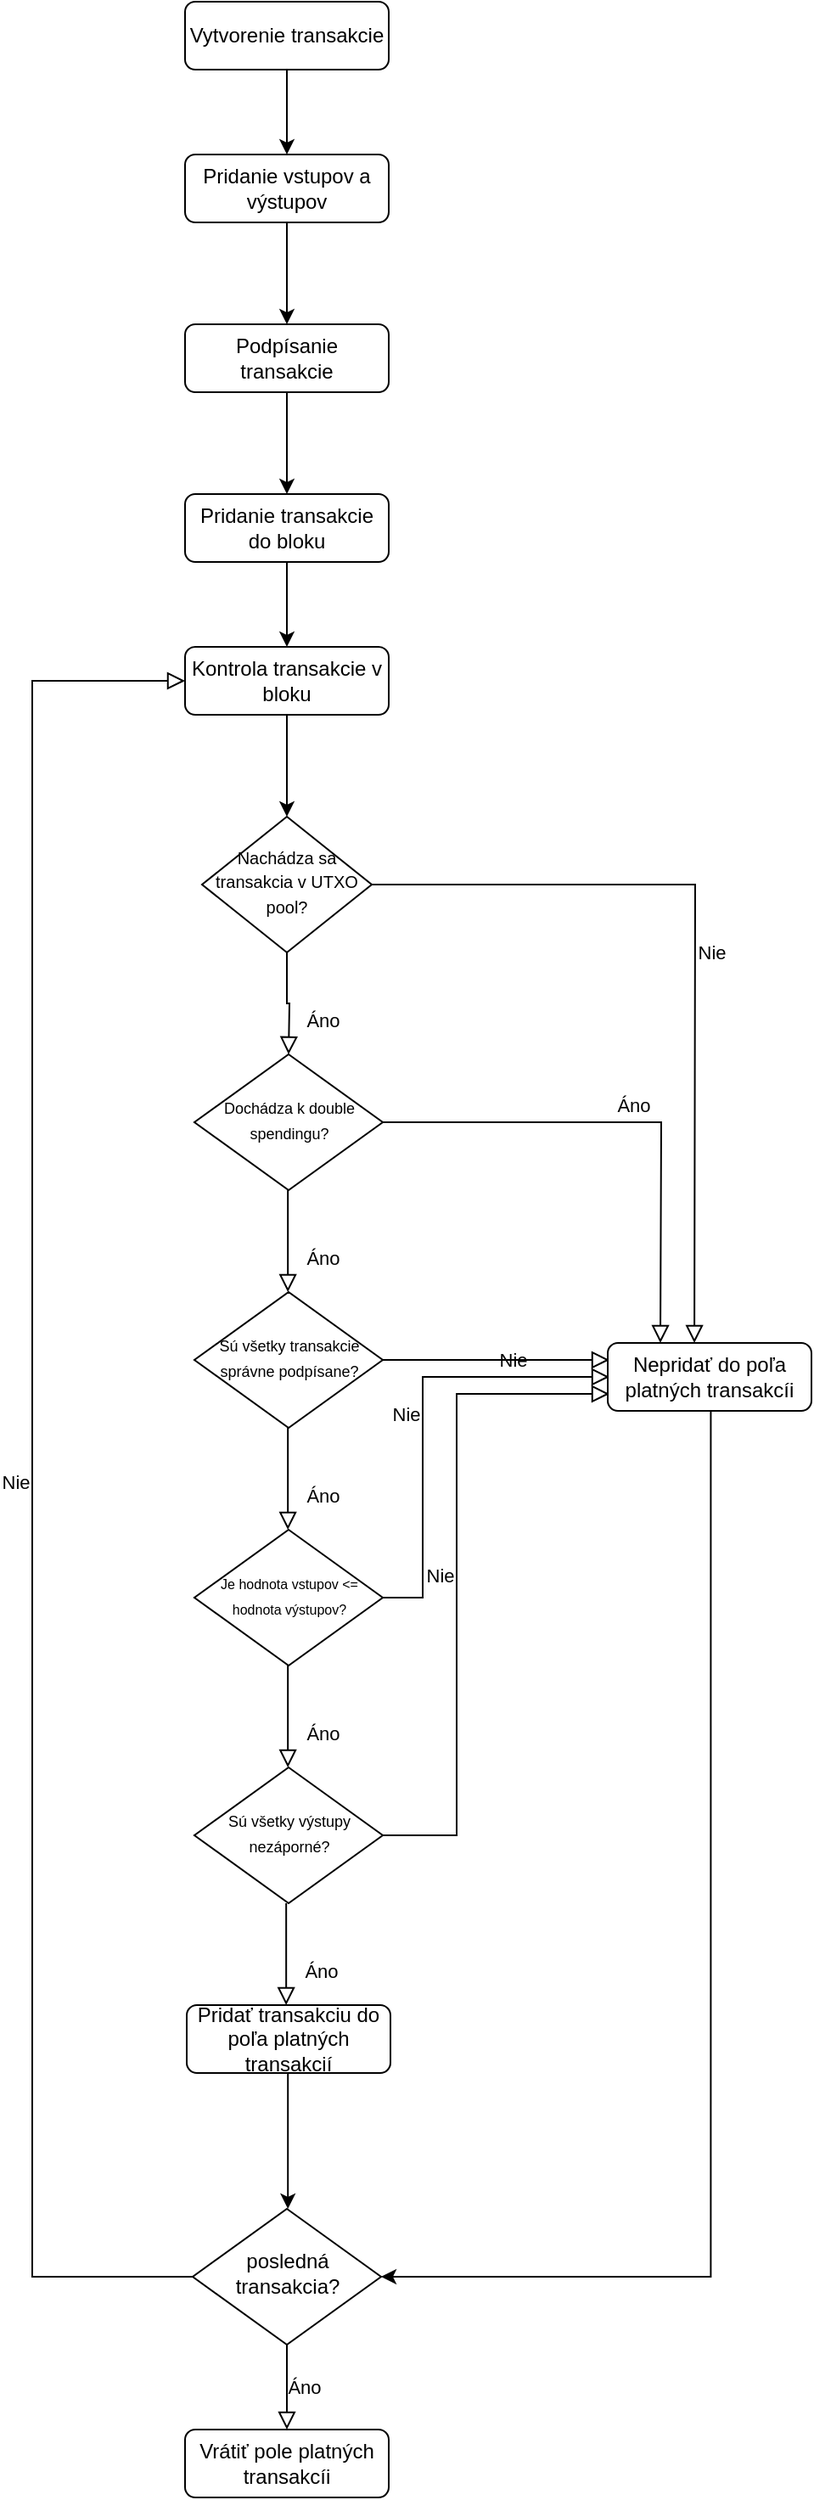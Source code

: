 <mxfile version="17.1.2" type="device"><diagram id="C5RBs43oDa-KdzZeNtuy" name="Page-1"><mxGraphModel dx="1185" dy="670" grid="1" gridSize="10" guides="1" tooltips="1" connect="1" arrows="1" fold="1" page="1" pageScale="1" pageWidth="827" pageHeight="1169" math="0" shadow="0"><root><mxCell id="WIyWlLk6GJQsqaUBKTNV-0"/><mxCell id="WIyWlLk6GJQsqaUBKTNV-1" parent="WIyWlLk6GJQsqaUBKTNV-0"/><mxCell id="-GWTjH0dF1PsqKcQYFEj-2" value="" style="edgeStyle=orthogonalEdgeStyle;rounded=0;orthogonalLoop=1;jettySize=auto;html=1;" edge="1" parent="WIyWlLk6GJQsqaUBKTNV-1" source="-GWTjH0dF1PsqKcQYFEj-3" target="-GWTjH0dF1PsqKcQYFEj-7"><mxGeometry relative="1" as="geometry"><mxPoint x="320" y="250" as="targetPoint"/></mxGeometry></mxCell><mxCell id="-GWTjH0dF1PsqKcQYFEj-3" value="Pridanie vstupov a výstupov" style="rounded=1;whiteSpace=wrap;html=1;fontSize=12;glass=0;strokeWidth=1;shadow=0;" vertex="1" parent="WIyWlLk6GJQsqaUBKTNV-1"><mxGeometry x="260" y="100" width="120" height="40" as="geometry"/></mxCell><mxCell id="-GWTjH0dF1PsqKcQYFEj-4" value="" style="edgeStyle=orthogonalEdgeStyle;rounded=0;orthogonalLoop=1;jettySize=auto;html=1;" edge="1" parent="WIyWlLk6GJQsqaUBKTNV-1" source="-GWTjH0dF1PsqKcQYFEj-5" target="-GWTjH0dF1PsqKcQYFEj-3"><mxGeometry relative="1" as="geometry"><mxPoint x="320" y="130" as="targetPoint"/></mxGeometry></mxCell><mxCell id="-GWTjH0dF1PsqKcQYFEj-5" value="Vytvorenie transakcie" style="rounded=1;whiteSpace=wrap;html=1;fontSize=12;glass=0;strokeWidth=1;shadow=0;" vertex="1" parent="WIyWlLk6GJQsqaUBKTNV-1"><mxGeometry x="260" y="10" width="120" height="40" as="geometry"/></mxCell><mxCell id="-GWTjH0dF1PsqKcQYFEj-6" value="" style="edgeStyle=orthogonalEdgeStyle;rounded=0;orthogonalLoop=1;jettySize=auto;html=1;" edge="1" parent="WIyWlLk6GJQsqaUBKTNV-1" source="-GWTjH0dF1PsqKcQYFEj-7" target="-GWTjH0dF1PsqKcQYFEj-33"><mxGeometry relative="1" as="geometry"><mxPoint x="320" y="370" as="targetPoint"/></mxGeometry></mxCell><mxCell id="-GWTjH0dF1PsqKcQYFEj-7" value="Podpísanie transakcie" style="rounded=1;whiteSpace=wrap;html=1;fontSize=12;glass=0;strokeWidth=1;shadow=0;" vertex="1" parent="WIyWlLk6GJQsqaUBKTNV-1"><mxGeometry x="260" y="200" width="120" height="40" as="geometry"/></mxCell><mxCell id="-GWTjH0dF1PsqKcQYFEj-9" value="Kontrola transakcie v bloku" style="rounded=1;whiteSpace=wrap;html=1;fontSize=12;glass=0;strokeWidth=1;shadow=0;" vertex="1" parent="WIyWlLk6GJQsqaUBKTNV-1"><mxGeometry x="260" y="390" width="120" height="40" as="geometry"/></mxCell><mxCell id="-GWTjH0dF1PsqKcQYFEj-10" value="Áno" style="edgeStyle=orthogonalEdgeStyle;rounded=0;html=1;jettySize=auto;orthogonalLoop=1;fontSize=11;endArrow=block;endFill=0;endSize=8;strokeWidth=1;shadow=0;labelBackgroundColor=none;entryX=0.5;entryY=0;entryDx=0;entryDy=0;" edge="1" parent="WIyWlLk6GJQsqaUBKTNV-1" source="-GWTjH0dF1PsqKcQYFEj-11" target="-GWTjH0dF1PsqKcQYFEj-31"><mxGeometry y="10" relative="1" as="geometry"><mxPoint as="offset"/><mxPoint x="360" y="1560" as="targetPoint"/></mxGeometry></mxCell><mxCell id="-GWTjH0dF1PsqKcQYFEj-11" value="posledná transakcia?" style="rhombus;whiteSpace=wrap;html=1;shadow=0;fontFamily=Helvetica;fontSize=12;align=center;strokeWidth=1;spacing=6;spacingTop=-4;" vertex="1" parent="WIyWlLk6GJQsqaUBKTNV-1"><mxGeometry x="264.5" y="1310" width="111" height="80" as="geometry"/></mxCell><mxCell id="-GWTjH0dF1PsqKcQYFEj-14" value="Áno" style="rounded=0;html=1;jettySize=auto;orthogonalLoop=1;fontSize=11;endArrow=block;endFill=0;endSize=8;strokeWidth=1;shadow=0;labelBackgroundColor=none;edgeStyle=orthogonalEdgeStyle;" edge="1" parent="WIyWlLk6GJQsqaUBKTNV-1" source="-GWTjH0dF1PsqKcQYFEj-16"><mxGeometry x="0.333" y="20" relative="1" as="geometry"><mxPoint as="offset"/><mxPoint x="321" y="630" as="targetPoint"/></mxGeometry></mxCell><mxCell id="-GWTjH0dF1PsqKcQYFEj-15" value="Nie" style="edgeStyle=orthogonalEdgeStyle;rounded=0;html=1;jettySize=auto;orthogonalLoop=1;fontSize=11;endArrow=block;endFill=0;endSize=8;strokeWidth=1;shadow=0;labelBackgroundColor=none;entryX=0.417;entryY=0;entryDx=0;entryDy=0;entryPerimeter=0;" edge="1" parent="WIyWlLk6GJQsqaUBKTNV-1" source="-GWTjH0dF1PsqKcQYFEj-16"><mxGeometry y="10" relative="1" as="geometry"><mxPoint as="offset"/><mxPoint x="560.04" y="800" as="targetPoint"/></mxGeometry></mxCell><mxCell id="-GWTjH0dF1PsqKcQYFEj-16" value="&lt;font style=&quot;font-size: 10px&quot;&gt;Nachádza sa transakcia v UTXO pool?&lt;/font&gt;" style="rhombus;whiteSpace=wrap;html=1;shadow=0;fontFamily=Helvetica;fontSize=12;align=center;strokeWidth=1;spacing=6;spacingTop=-4;" vertex="1" parent="WIyWlLk6GJQsqaUBKTNV-1"><mxGeometry x="270" y="490" width="100" height="80" as="geometry"/></mxCell><mxCell id="-GWTjH0dF1PsqKcQYFEj-18" value="Áno" style="edgeStyle=orthogonalEdgeStyle;rounded=0;html=1;jettySize=auto;orthogonalLoop=1;fontSize=11;endArrow=block;endFill=0;endSize=8;strokeWidth=1;shadow=0;labelBackgroundColor=none;entryX=0.25;entryY=0;entryDx=0;entryDy=0;" edge="1" parent="WIyWlLk6GJQsqaUBKTNV-1" source="-GWTjH0dF1PsqKcQYFEj-19"><mxGeometry y="10" relative="1" as="geometry"><mxPoint as="offset"/><mxPoint x="540" y="800" as="targetPoint"/></mxGeometry></mxCell><mxCell id="-GWTjH0dF1PsqKcQYFEj-19" value="&lt;font style=&quot;font-size: 9px&quot;&gt;Dochádza k double spendingu?&lt;/font&gt;" style="rhombus;whiteSpace=wrap;html=1;shadow=0;fontFamily=Helvetica;fontSize=12;align=center;strokeWidth=1;spacing=6;spacingTop=-4;" vertex="1" parent="WIyWlLk6GJQsqaUBKTNV-1"><mxGeometry x="265.5" y="630" width="111" height="80" as="geometry"/></mxCell><mxCell id="-GWTjH0dF1PsqKcQYFEj-21" value="Nie" style="edgeStyle=orthogonalEdgeStyle;rounded=0;html=1;jettySize=auto;orthogonalLoop=1;fontSize=11;endArrow=block;endFill=0;endSize=8;strokeWidth=1;shadow=0;labelBackgroundColor=none;" edge="1" parent="WIyWlLk6GJQsqaUBKTNV-1" source="-GWTjH0dF1PsqKcQYFEj-22"><mxGeometry y="10" relative="1" as="geometry"><mxPoint as="offset"/><mxPoint x="510" y="810" as="targetPoint"/></mxGeometry></mxCell><mxCell id="-GWTjH0dF1PsqKcQYFEj-22" value="&lt;font style=&quot;font-size: 9px&quot;&gt;Sú všetky transakcie správne podpísane?&lt;/font&gt;" style="rhombus;whiteSpace=wrap;html=1;shadow=0;fontFamily=Helvetica;fontSize=12;align=center;strokeWidth=1;spacing=6;spacingTop=-4;" vertex="1" parent="WIyWlLk6GJQsqaUBKTNV-1"><mxGeometry x="265.5" y="770" width="111" height="80" as="geometry"/></mxCell><mxCell id="-GWTjH0dF1PsqKcQYFEj-24" value="Nie" style="edgeStyle=orthogonalEdgeStyle;rounded=0;html=1;jettySize=auto;orthogonalLoop=1;fontSize=11;endArrow=block;endFill=0;endSize=8;strokeWidth=1;shadow=0;labelBackgroundColor=none;" edge="1" parent="WIyWlLk6GJQsqaUBKTNV-1" source="-GWTjH0dF1PsqKcQYFEj-25"><mxGeometry y="10" relative="1" as="geometry"><mxPoint as="offset"/><mxPoint x="510" y="820" as="targetPoint"/><Array as="points"><mxPoint x="400" y="950"/><mxPoint x="400" y="820"/></Array></mxGeometry></mxCell><mxCell id="-GWTjH0dF1PsqKcQYFEj-25" value="&lt;font style=&quot;font-size: 8px&quot;&gt;Je hodnota vstupov &amp;lt;= hodnota výstupov?&lt;/font&gt;" style="rhombus;whiteSpace=wrap;html=1;shadow=0;fontFamily=Helvetica;fontSize=12;align=center;strokeWidth=1;spacing=6;spacingTop=-4;" vertex="1" parent="WIyWlLk6GJQsqaUBKTNV-1"><mxGeometry x="265.5" y="910" width="111" height="80" as="geometry"/></mxCell><mxCell id="-GWTjH0dF1PsqKcQYFEj-27" value="Nie" style="edgeStyle=orthogonalEdgeStyle;rounded=0;html=1;jettySize=auto;orthogonalLoop=1;fontSize=11;endArrow=block;endFill=0;endSize=8;strokeWidth=1;shadow=0;labelBackgroundColor=none;" edge="1" parent="WIyWlLk6GJQsqaUBKTNV-1" source="-GWTjH0dF1PsqKcQYFEj-28"><mxGeometry y="10" relative="1" as="geometry"><mxPoint as="offset"/><mxPoint x="510" y="830" as="targetPoint"/><Array as="points"><mxPoint x="420" y="1090"/><mxPoint x="420" y="830"/></Array></mxGeometry></mxCell><mxCell id="-GWTjH0dF1PsqKcQYFEj-28" value="&lt;font style=&quot;font-size: 9px&quot;&gt;Sú všetky výstupy nezáporné?&lt;/font&gt;" style="rhombus;whiteSpace=wrap;html=1;shadow=0;fontFamily=Helvetica;fontSize=12;align=center;strokeWidth=1;spacing=6;spacingTop=-4;" vertex="1" parent="WIyWlLk6GJQsqaUBKTNV-1"><mxGeometry x="265.5" y="1050" width="111" height="80" as="geometry"/></mxCell><mxCell id="-GWTjH0dF1PsqKcQYFEj-29" value="Pridať transakciu do poľa platných transakcií" style="rounded=1;whiteSpace=wrap;html=1;fontSize=12;glass=0;strokeWidth=1;shadow=0;" vertex="1" parent="WIyWlLk6GJQsqaUBKTNV-1"><mxGeometry x="261" y="1190" width="120" height="40" as="geometry"/></mxCell><mxCell id="-GWTjH0dF1PsqKcQYFEj-30" value="" style="edgeStyle=orthogonalEdgeStyle;rounded=0;orthogonalLoop=1;jettySize=auto;html=1;" edge="1" parent="WIyWlLk6GJQsqaUBKTNV-1"><mxGeometry relative="1" as="geometry"><mxPoint x="320.6" y="1310" as="targetPoint"/><mxPoint x="320.6" y="1230" as="sourcePoint"/></mxGeometry></mxCell><mxCell id="-GWTjH0dF1PsqKcQYFEj-31" value="Vrátiť pole platných transakcíi" style="rounded=1;whiteSpace=wrap;html=1;fontSize=12;glass=0;strokeWidth=1;shadow=0;" vertex="1" parent="WIyWlLk6GJQsqaUBKTNV-1"><mxGeometry x="260" y="1440" width="120" height="40" as="geometry"/></mxCell><mxCell id="-GWTjH0dF1PsqKcQYFEj-32" value="" style="edgeStyle=orthogonalEdgeStyle;rounded=0;orthogonalLoop=1;jettySize=auto;html=1;" edge="1" parent="WIyWlLk6GJQsqaUBKTNV-1" source="-GWTjH0dF1PsqKcQYFEj-33" target="-GWTjH0dF1PsqKcQYFEj-9"><mxGeometry relative="1" as="geometry"><mxPoint x="320" y="490" as="targetPoint"/></mxGeometry></mxCell><mxCell id="-GWTjH0dF1PsqKcQYFEj-33" value="Pridanie transakcie do bloku" style="rounded=1;whiteSpace=wrap;html=1;fontSize=12;glass=0;strokeWidth=1;shadow=0;" vertex="1" parent="WIyWlLk6GJQsqaUBKTNV-1"><mxGeometry x="260" y="300" width="120" height="40" as="geometry"/></mxCell><mxCell id="-GWTjH0dF1PsqKcQYFEj-34" value="Nie" style="edgeStyle=orthogonalEdgeStyle;rounded=0;html=1;jettySize=auto;orthogonalLoop=1;fontSize=11;endArrow=block;endFill=0;endSize=8;strokeWidth=1;shadow=0;labelBackgroundColor=none;exitX=0;exitY=0.5;exitDx=0;exitDy=0;entryX=0;entryY=0.5;entryDx=0;entryDy=0;" edge="1" parent="WIyWlLk6GJQsqaUBKTNV-1" source="-GWTjH0dF1PsqKcQYFEj-11" target="-GWTjH0dF1PsqKcQYFEj-9"><mxGeometry y="10" relative="1" as="geometry"><mxPoint as="offset"/><mxPoint x="240" y="510" as="targetPoint"/><mxPoint x="190" y="1470" as="sourcePoint"/><Array as="points"><mxPoint x="170" y="1350"/><mxPoint x="170" y="410"/></Array></mxGeometry></mxCell><mxCell id="-GWTjH0dF1PsqKcQYFEj-35" value="Nepridať do poľa platných transakcíi" style="rounded=1;whiteSpace=wrap;html=1;fontSize=12;glass=0;strokeWidth=1;shadow=0;" vertex="1" parent="WIyWlLk6GJQsqaUBKTNV-1"><mxGeometry x="509" y="800" width="120" height="40" as="geometry"/></mxCell><mxCell id="-GWTjH0dF1PsqKcQYFEj-36" value="" style="edgeStyle=orthogonalEdgeStyle;rounded=0;orthogonalLoop=1;jettySize=auto;html=1;" edge="1" parent="WIyWlLk6GJQsqaUBKTNV-1" target="-GWTjH0dF1PsqKcQYFEj-11"><mxGeometry relative="1" as="geometry"><mxPoint x="569.71" y="920" as="targetPoint"/><mxPoint x="569.71" y="840" as="sourcePoint"/><Array as="points"><mxPoint x="570" y="1350"/></Array></mxGeometry></mxCell><mxCell id="-GWTjH0dF1PsqKcQYFEj-37" value="Áno" style="rounded=0;html=1;jettySize=auto;orthogonalLoop=1;fontSize=11;endArrow=block;endFill=0;endSize=8;strokeWidth=1;shadow=0;labelBackgroundColor=none;edgeStyle=orthogonalEdgeStyle;" edge="1" parent="WIyWlLk6GJQsqaUBKTNV-1"><mxGeometry x="0.333" y="20" relative="1" as="geometry"><mxPoint as="offset"/><mxPoint x="320.58" y="770" as="targetPoint"/><mxPoint x="320.58" y="710" as="sourcePoint"/></mxGeometry></mxCell><mxCell id="-GWTjH0dF1PsqKcQYFEj-38" value="Áno" style="rounded=0;html=1;jettySize=auto;orthogonalLoop=1;fontSize=11;endArrow=block;endFill=0;endSize=8;strokeWidth=1;shadow=0;labelBackgroundColor=none;edgeStyle=orthogonalEdgeStyle;" edge="1" parent="WIyWlLk6GJQsqaUBKTNV-1"><mxGeometry x="0.333" y="20" relative="1" as="geometry"><mxPoint as="offset"/><mxPoint x="320.58" y="910" as="targetPoint"/><mxPoint x="320.58" y="850" as="sourcePoint"/></mxGeometry></mxCell><mxCell id="-GWTjH0dF1PsqKcQYFEj-40" value="Áno" style="rounded=0;html=1;jettySize=auto;orthogonalLoop=1;fontSize=11;endArrow=block;endFill=0;endSize=8;strokeWidth=1;shadow=0;labelBackgroundColor=none;edgeStyle=orthogonalEdgeStyle;" edge="1" parent="WIyWlLk6GJQsqaUBKTNV-1"><mxGeometry x="0.333" y="20" relative="1" as="geometry"><mxPoint as="offset"/><mxPoint x="320.58" y="1050" as="targetPoint"/><mxPoint x="320.58" y="990" as="sourcePoint"/></mxGeometry></mxCell><mxCell id="-GWTjH0dF1PsqKcQYFEj-41" value="Áno" style="rounded=0;html=1;jettySize=auto;orthogonalLoop=1;fontSize=11;endArrow=block;endFill=0;endSize=8;strokeWidth=1;shadow=0;labelBackgroundColor=none;edgeStyle=orthogonalEdgeStyle;" edge="1" parent="WIyWlLk6GJQsqaUBKTNV-1"><mxGeometry x="0.333" y="20" relative="1" as="geometry"><mxPoint as="offset"/><mxPoint x="319.58" y="1190.0" as="targetPoint"/><mxPoint x="319.58" y="1130.0" as="sourcePoint"/></mxGeometry></mxCell><mxCell id="-GWTjH0dF1PsqKcQYFEj-43" value="" style="edgeStyle=orthogonalEdgeStyle;rounded=0;orthogonalLoop=1;jettySize=auto;html=1;exitX=0.5;exitY=1;exitDx=0;exitDy=0;" edge="1" parent="WIyWlLk6GJQsqaUBKTNV-1" source="-GWTjH0dF1PsqKcQYFEj-9" target="-GWTjH0dF1PsqKcQYFEj-16"><mxGeometry relative="1" as="geometry"><mxPoint x="319.8" y="520" as="targetPoint"/><mxPoint x="319.8" y="450" as="sourcePoint"/></mxGeometry></mxCell></root></mxGraphModel></diagram></mxfile>